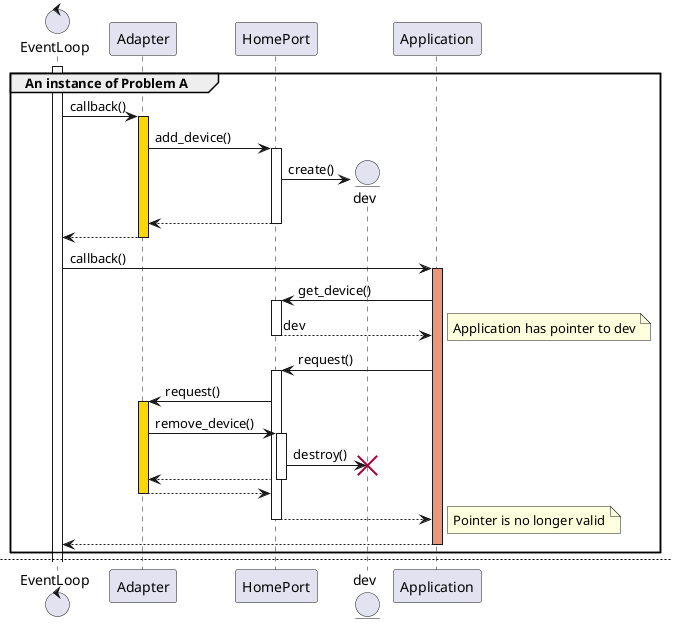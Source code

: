 @startuml

control EventLoop
participant Adapter
participant HomePort
entity dev
participant Application
activate EventLoop

group An instance of Problem A
    EventLoop -> Adapter: callback()
    activate Adapter #Gold
    Adapter -> HomePort: add_device()
    activate HomePort
    create dev
    HomePort -> dev: create()
    Adapter <-- HomePort
    deactivate HomePort
    EventLoop <-- Adapter
    deactivate Adapter

    EventLoop -> Application: callback()
    activate Application #DarkSalmon
    Application -> HomePort: get_device()
    activate HomePort
    Application <-- HomePort: dev
    note right: Application has pointer to dev
    deactivate HomePort
    Application -> HomePort: request()
    activate HomePort
    HomePort -> Adapter: request()
    activate Adapter #Gold
    Adapter -> HomePort: remove_device()
    activate HomePort
    HomePort -> dev: destroy()
    destroy dev
    Adapter <-- HomePort
    deactivate HomePort
    HomePort <-- Adapter
    deactivate Adapter
    Application <-- HomePort
    note right: Pointer is no longer valid
    deactivate HomePort
    EventLoop <-- Application
    deactivate Application

    deactivate dev
end group

newpage
group A more complicated instance of Problem A
    EventLoop -> Application: callback()
    activate Application #DarkSalmon
    Application -> HomePort: request()
    activate HomePort
    HomePort -> Adapter: request()
    activate Adapter #DarkSalmon
    Adapter -> HomePort: respond()
    activate HomePort
    HomePort -> Application: on_response()
    activate Application #Gold
    HomePort <-- Application
    deactivate Application
    Adapter <-- HomePort
    deactivate HomePort
    HomePort <-- Adapter
    deactivate Adapter
    Application <-- HomePort
    deactivate HomePort
    EventLoop <-- Application
    deactivate Application
end

newpage
'    create dev
'    EventLoop -> dev
'    activate dev
group A solution to problem A
    EventLoop -> Application: callback()
    activate Application #Gold
    Application -> HomePort: get_device()
    activate HomePort
    Application <-- HomePort: dev
    note right: Application has pointer to dev
    deactivate HomePort
    Application -> HomePort: request()
    activate HomePort
    HomePort -> EventLoop: Add a watcher
    Application <-- HomePort
    note right: Pointer is still valid
    deactivate HomePort
    EventLoop <-- Application
    deactivate Application

    EventLoop -> HomePort: Watcher triggers
    activate HomePort
    HomePort -> Adapter: request()
    activate Adapter #Gold
    Adapter -> HomePort: remove_device()
    activate HomePort
    HomePort -> dev: destroy()
    destroy dev
    Adapter <-- HomePort
    deactivate HomePort
    HomePort <-- Adapter
    deactivate Adapter
    EventLoop <-- HomePort
    deactivate HomePort
end

newpage
group An instance of problem B
    EventLoop -> Application: callback()
    activate Application #Gold
    Application -> HomePort: get_device()
    activate HomePort
    Application <-- HomePort: dev
    note right: Application has pointer to dev
    deactivate HomePort
    Application -> HomePort: request()
    activate HomePort
    HomePort -> EventLoop: Add a watcher
    Application <-- HomePort
    note right: Pointer is still valid
    deactivate HomePort
    EventLoop <-- Application
    deactivate Application

    EventLoop -> Adapter: callback()
    activate Adapter #Gold
    Adapter -> HomePort: remove_device()
    activate HomePort
    HomePort -> dev
    destroy dev
    Adapter <-- HomePort
    deactivate HomePort
    EventLoop <-- Adapter
    deactivate Adapter

    EventLoop -> HomePort: Watcher triggers
    activate HomePort
    HomePort -> Adapter: request()
    activate Adapter #Gold
    HomePort <-- Adapter
    deactivate Adapter
    EventLoop <-- HomePort
    deactivate HomePort
end

deactivate EventLoop

@enduml